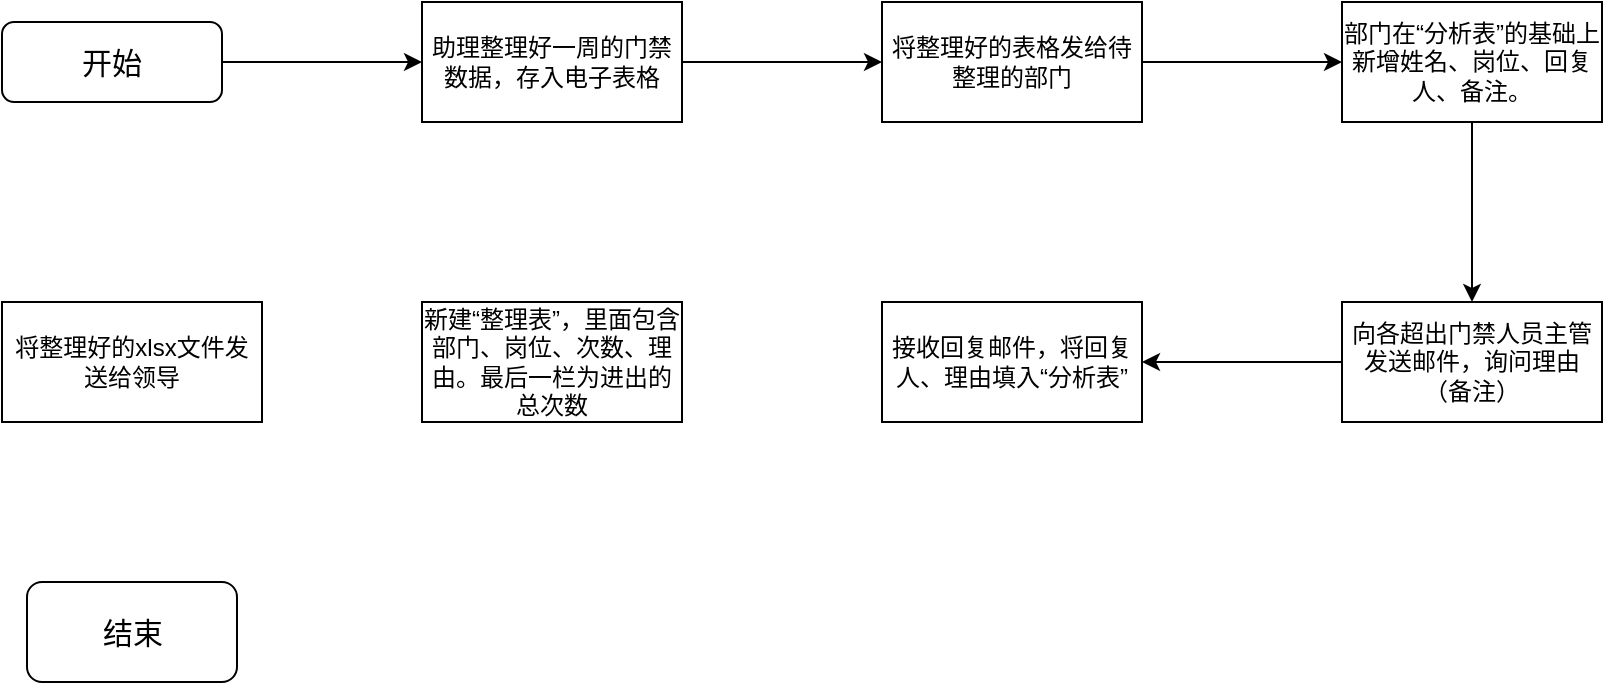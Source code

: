 <mxfile version="22.1.16" type="github">
  <diagram id="C5RBs43oDa-KdzZeNtuy" name="Page-1">
    <mxGraphModel dx="1050" dy="530" grid="1" gridSize="10" guides="1" tooltips="1" connect="1" arrows="1" fold="1" page="1" pageScale="1" pageWidth="3300" pageHeight="2339" math="0" shadow="0">
      <root>
        <mxCell id="WIyWlLk6GJQsqaUBKTNV-0" />
        <mxCell id="WIyWlLk6GJQsqaUBKTNV-1" parent="WIyWlLk6GJQsqaUBKTNV-0" />
        <mxCell id="XLVktO2jO21RJNW1cMOq-1" style="edgeStyle=orthogonalEdgeStyle;rounded=0;orthogonalLoop=1;jettySize=auto;html=1;exitX=1;exitY=0.5;exitDx=0;exitDy=0;entryX=0;entryY=0.5;entryDx=0;entryDy=0;" edge="1" parent="WIyWlLk6GJQsqaUBKTNV-1" source="Xz1nmAx9QvrgqzK91KpJ-3" target="Xz1nmAx9QvrgqzK91KpJ-5">
          <mxGeometry relative="1" as="geometry" />
        </mxCell>
        <mxCell id="Xz1nmAx9QvrgqzK91KpJ-3" value="&lt;font style=&quot;font-size: 15px;&quot;&gt;开始&lt;/font&gt;" style="rounded=1;whiteSpace=wrap;html=1;" parent="WIyWlLk6GJQsqaUBKTNV-1" vertex="1">
          <mxGeometry x="170" y="110" width="110" height="40" as="geometry" />
        </mxCell>
        <mxCell id="Xz1nmAx9QvrgqzK91KpJ-4" value="&lt;font style=&quot;font-size: 15px;&quot;&gt;结束&lt;/font&gt;" style="rounded=1;whiteSpace=wrap;html=1;" parent="WIyWlLk6GJQsqaUBKTNV-1" vertex="1">
          <mxGeometry x="182.5" y="390" width="105" height="50" as="geometry" />
        </mxCell>
        <mxCell id="XLVktO2jO21RJNW1cMOq-2" style="edgeStyle=orthogonalEdgeStyle;rounded=0;orthogonalLoop=1;jettySize=auto;html=1;exitX=1;exitY=0.5;exitDx=0;exitDy=0;entryX=0;entryY=0.5;entryDx=0;entryDy=0;" edge="1" parent="WIyWlLk6GJQsqaUBKTNV-1" source="Xz1nmAx9QvrgqzK91KpJ-5" target="Xz1nmAx9QvrgqzK91KpJ-7">
          <mxGeometry relative="1" as="geometry" />
        </mxCell>
        <mxCell id="Xz1nmAx9QvrgqzK91KpJ-5" value="助理整理好一周的门禁数据，存入电子表格" style="rounded=0;whiteSpace=wrap;html=1;" parent="WIyWlLk6GJQsqaUBKTNV-1" vertex="1">
          <mxGeometry x="380" y="100" width="130" height="60" as="geometry" />
        </mxCell>
        <mxCell id="XLVktO2jO21RJNW1cMOq-3" style="edgeStyle=orthogonalEdgeStyle;rounded=0;orthogonalLoop=1;jettySize=auto;html=1;exitX=1;exitY=0.5;exitDx=0;exitDy=0;entryX=0;entryY=0.5;entryDx=0;entryDy=0;" edge="1" parent="WIyWlLk6GJQsqaUBKTNV-1" source="Xz1nmAx9QvrgqzK91KpJ-7" target="Xz1nmAx9QvrgqzK91KpJ-9">
          <mxGeometry relative="1" as="geometry" />
        </mxCell>
        <mxCell id="Xz1nmAx9QvrgqzK91KpJ-7" value="将整理好的表格发给待整理的部门" style="rounded=0;whiteSpace=wrap;html=1;" parent="WIyWlLk6GJQsqaUBKTNV-1" vertex="1">
          <mxGeometry x="610" y="100" width="130" height="60" as="geometry" />
        </mxCell>
        <mxCell id="XLVktO2jO21RJNW1cMOq-4" style="edgeStyle=orthogonalEdgeStyle;rounded=0;orthogonalLoop=1;jettySize=auto;html=1;exitX=0.5;exitY=1;exitDx=0;exitDy=0;entryX=0.5;entryY=0;entryDx=0;entryDy=0;" edge="1" parent="WIyWlLk6GJQsqaUBKTNV-1" source="Xz1nmAx9QvrgqzK91KpJ-9" target="Xz1nmAx9QvrgqzK91KpJ-10">
          <mxGeometry relative="1" as="geometry" />
        </mxCell>
        <mxCell id="Xz1nmAx9QvrgqzK91KpJ-9" value="部门在“分析表”的基础上新增姓名、岗位、回复人、备注。" style="rounded=0;whiteSpace=wrap;html=1;" parent="WIyWlLk6GJQsqaUBKTNV-1" vertex="1">
          <mxGeometry x="840" y="100" width="130" height="60" as="geometry" />
        </mxCell>
        <mxCell id="XLVktO2jO21RJNW1cMOq-5" style="edgeStyle=orthogonalEdgeStyle;rounded=0;orthogonalLoop=1;jettySize=auto;html=1;exitX=0;exitY=0.5;exitDx=0;exitDy=0;entryX=1;entryY=0.5;entryDx=0;entryDy=0;" edge="1" parent="WIyWlLk6GJQsqaUBKTNV-1" source="Xz1nmAx9QvrgqzK91KpJ-10" target="Xz1nmAx9QvrgqzK91KpJ-11">
          <mxGeometry relative="1" as="geometry" />
        </mxCell>
        <mxCell id="Xz1nmAx9QvrgqzK91KpJ-10" value="向各超出门禁人员主管发送邮件，询问理由（备注）" style="rounded=0;whiteSpace=wrap;html=1;" parent="WIyWlLk6GJQsqaUBKTNV-1" vertex="1">
          <mxGeometry x="840" y="250" width="130" height="60" as="geometry" />
        </mxCell>
        <mxCell id="Xz1nmAx9QvrgqzK91KpJ-11" value="接收回复邮件，将回复人、理由填入“分析表”" style="rounded=0;whiteSpace=wrap;html=1;" parent="WIyWlLk6GJQsqaUBKTNV-1" vertex="1">
          <mxGeometry x="610" y="250" width="130" height="60" as="geometry" />
        </mxCell>
        <mxCell id="SEK0KGETxBTAh0PKZT3X-0" value="新建“整理表”，里面包含部门、岗位、次数、理由。最后一栏为进出的总次数" style="rounded=0;whiteSpace=wrap;html=1;" parent="WIyWlLk6GJQsqaUBKTNV-1" vertex="1">
          <mxGeometry x="380" y="250" width="130" height="60" as="geometry" />
        </mxCell>
        <mxCell id="SEK0KGETxBTAh0PKZT3X-1" value="将整理好的xlsx文件发送给领导" style="rounded=0;whiteSpace=wrap;html=1;" parent="WIyWlLk6GJQsqaUBKTNV-1" vertex="1">
          <mxGeometry x="170" y="250" width="130" height="60" as="geometry" />
        </mxCell>
      </root>
    </mxGraphModel>
  </diagram>
</mxfile>
